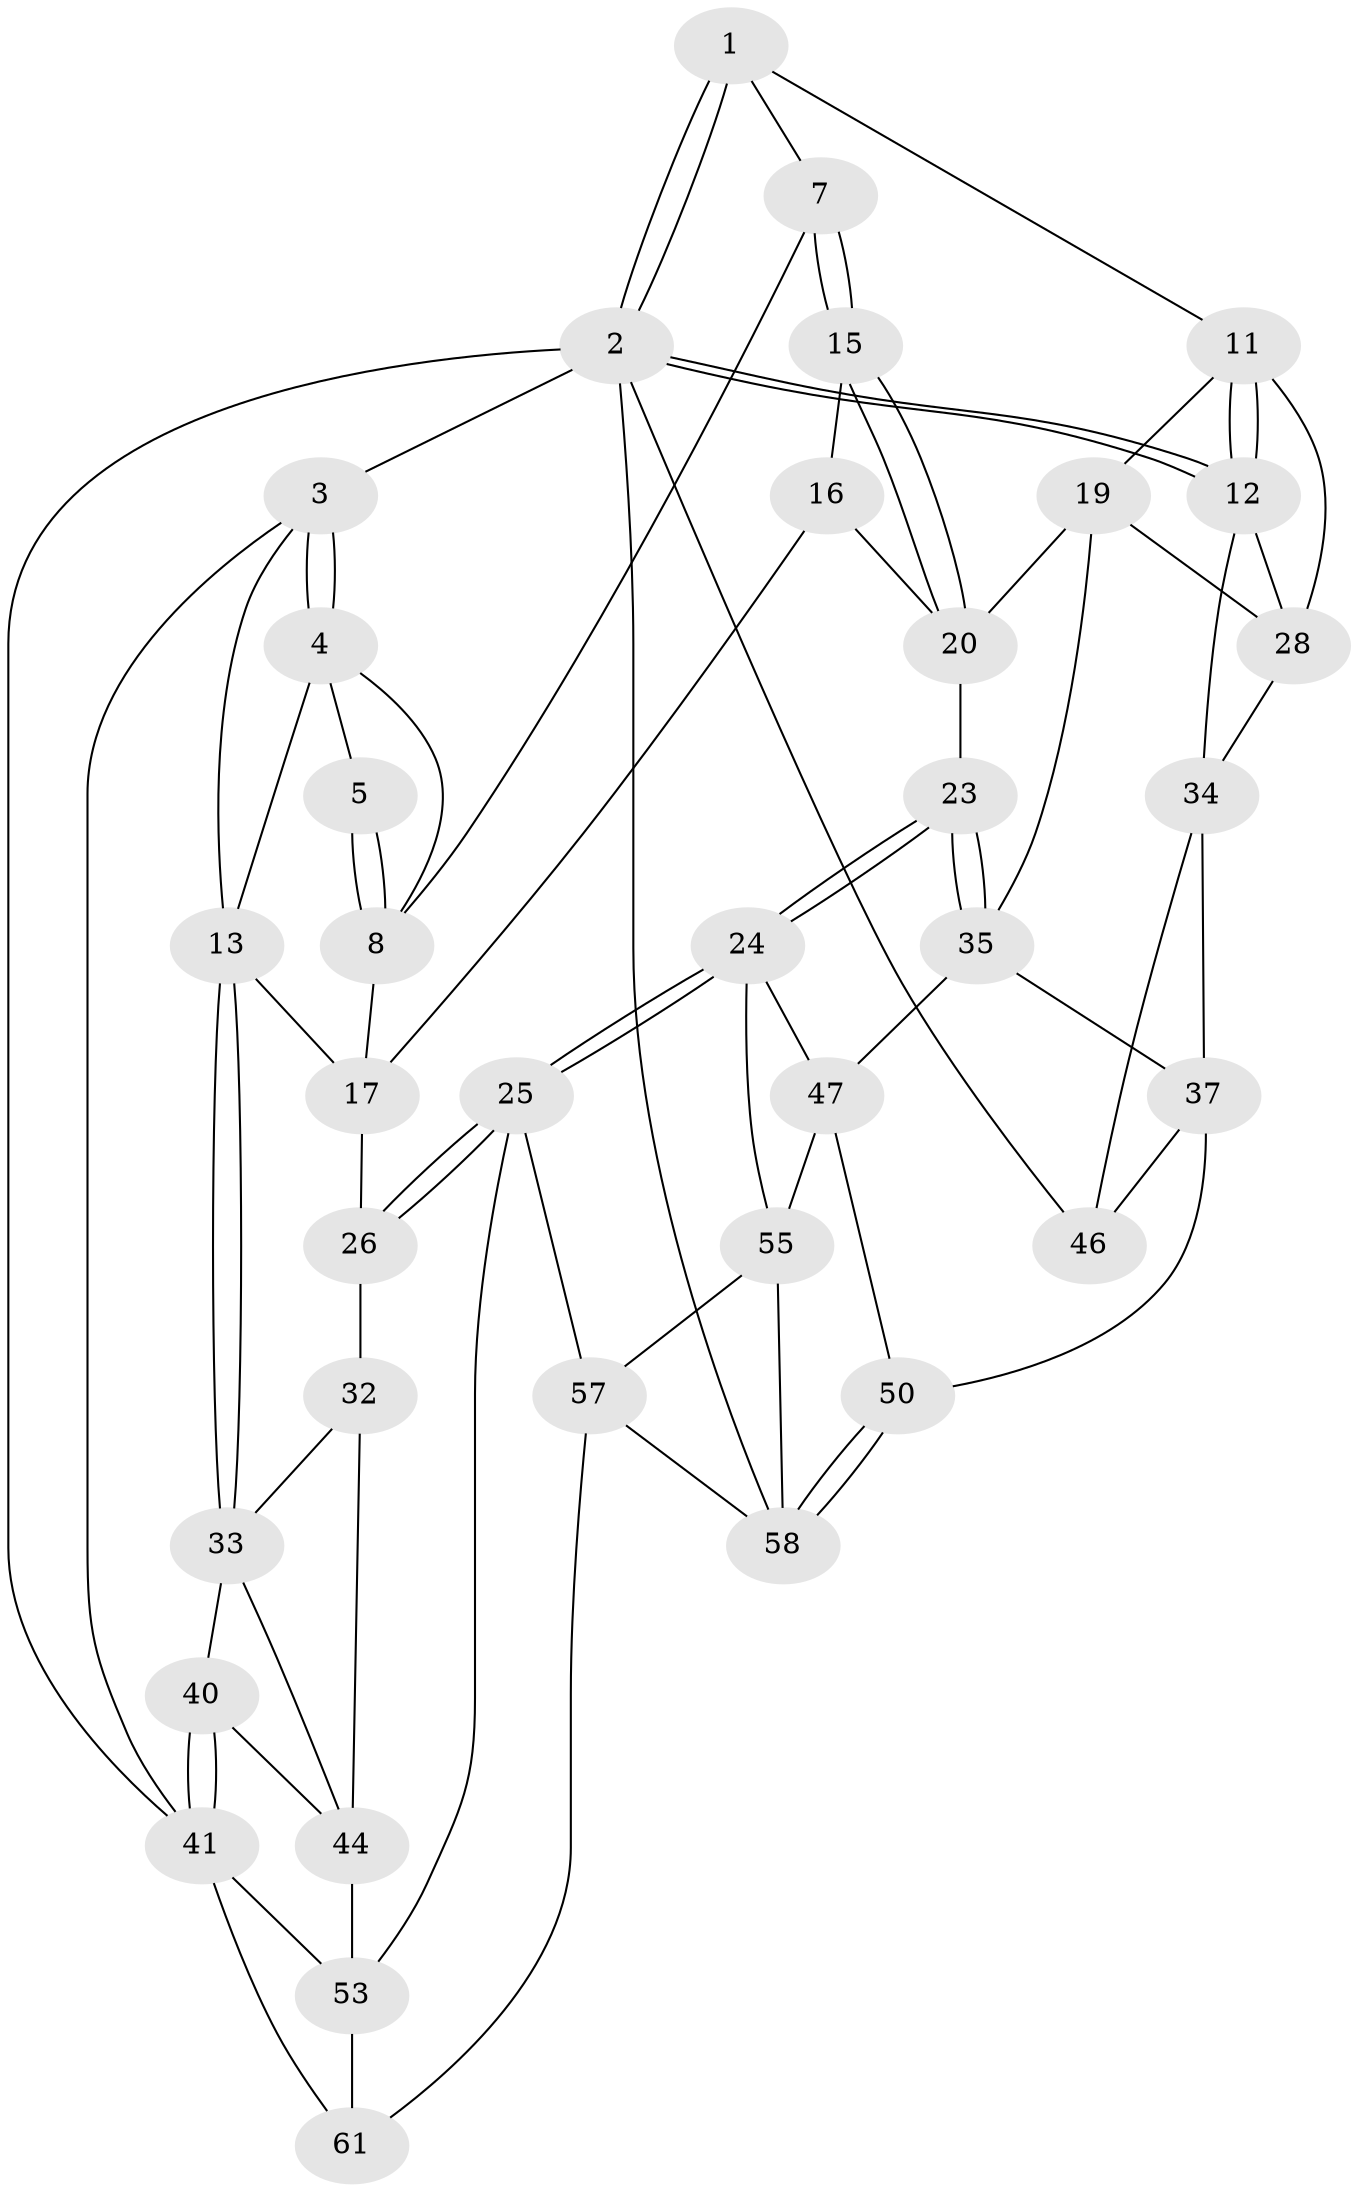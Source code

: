 // original degree distribution, {3: 0.03225806451612903, 6: 0.20967741935483872, 5: 0.5161290322580645, 4: 0.24193548387096775}
// Generated by graph-tools (version 1.1) at 2025/42/03/06/25 10:42:36]
// undirected, 36 vertices, 81 edges
graph export_dot {
graph [start="1"]
  node [color=gray90,style=filled];
  1 [pos="+0.6786785725967296+0",super="+6"];
  2 [pos="+1+0",super="+45"];
  3 [pos="+0+0"];
  4 [pos="+0.4158303541402375+0",super="+10"];
  5 [pos="+0.49882199864978954+0"];
  7 [pos="+0.5897905597545477+0.2635039077794131"];
  8 [pos="+0.5499959787960135+0.23522728318502953",super="+9"];
  11 [pos="+0.8099415640207023+0.2500803999530036",super="+18"];
  12 [pos="+1+0.22586097072153183",super="+27"];
  13 [pos="+0+0.1720853317220008",super="+14"];
  15 [pos="+0.5924696043464343+0.2728927192361353"];
  16 [pos="+0.5100908845498686+0.36794080762166875"];
  17 [pos="+0.41945171258621+0.33824112318307076",super="+21"];
  19 [pos="+0.7091745566529951+0.3974378291947528",super="+30"];
  20 [pos="+0.678294021640805+0.39014482317881083",super="+22"];
  23 [pos="+0.4522681281113953+0.6214841375097918"];
  24 [pos="+0.44068621572949324+0.6324412836872889",super="+48"];
  25 [pos="+0.41073198359089447+0.6319929559939782",super="+52"];
  26 [pos="+0.3497858349423074+0.5618598000119956",super="+31"];
  28 [pos="+0.8218614872730472+0.40533820014335664",super="+29"];
  32 [pos="+0.01580359655353317+0.4094004199594909",super="+43"];
  33 [pos="+0+0.3145583650826693",super="+39"];
  34 [pos="+1+0.5234872126823283",super="+36"];
  35 [pos="+0.7319068669496168+0.5224377459570104",super="+38"];
  37 [pos="+0.8667283838345659+0.6209461489465026",super="+49"];
  40 [pos="+0+0.9191664629406742"];
  41 [pos="+0+1",super="+42"];
  44 [pos="+0.10147303344762712+0.7050599977573809",super="+54"];
  46 [pos="+1+0.8568077360640164"];
  47 [pos="+0.7314957628798592+0.6830010606126391",super="+51"];
  50 [pos="+0.8008617994031976+0.8656050781752388"];
  53 [pos="+0.17869213774833517+0.823834524123247",super="+59"];
  55 [pos="+0.5497787343409519+0.7492801555695943",super="+56"];
  57 [pos="+0.4300722293746532+1",super="+60"];
  58 [pos="+0.7522485810455392+0.9315597791630352",super="+62"];
  61 [pos="+0.31683439854993756+1"];
  1 -- 2;
  1 -- 2;
  1 -- 11;
  1 -- 7;
  2 -- 3;
  2 -- 12;
  2 -- 12;
  2 -- 41;
  2 -- 58;
  2 -- 46;
  3 -- 4;
  3 -- 4;
  3 -- 13;
  3 -- 41;
  4 -- 5;
  4 -- 8;
  4 -- 13;
  5 -- 8;
  5 -- 8;
  7 -- 8;
  7 -- 15;
  7 -- 15;
  8 -- 17;
  11 -- 12;
  11 -- 12;
  11 -- 19;
  11 -- 28;
  12 -- 34;
  12 -- 28;
  13 -- 33;
  13 -- 33;
  13 -- 17;
  15 -- 16;
  15 -- 20;
  15 -- 20;
  16 -- 17;
  16 -- 20;
  17 -- 26;
  19 -- 20;
  19 -- 35;
  19 -- 28;
  20 -- 23;
  23 -- 24;
  23 -- 24;
  23 -- 35;
  23 -- 35;
  24 -- 25;
  24 -- 25;
  24 -- 55;
  24 -- 47;
  25 -- 26;
  25 -- 26;
  25 -- 53;
  25 -- 57;
  26 -- 32 [weight=2];
  28 -- 34;
  32 -- 33;
  32 -- 44;
  33 -- 40;
  33 -- 44;
  34 -- 37;
  34 -- 46;
  35 -- 37;
  35 -- 47;
  37 -- 50;
  37 -- 46;
  40 -- 41;
  40 -- 41;
  40 -- 44;
  41 -- 53;
  41 -- 61;
  44 -- 53;
  47 -- 50;
  47 -- 55;
  50 -- 58;
  50 -- 58;
  53 -- 61;
  55 -- 57;
  55 -- 58;
  57 -- 58;
  57 -- 61;
}
